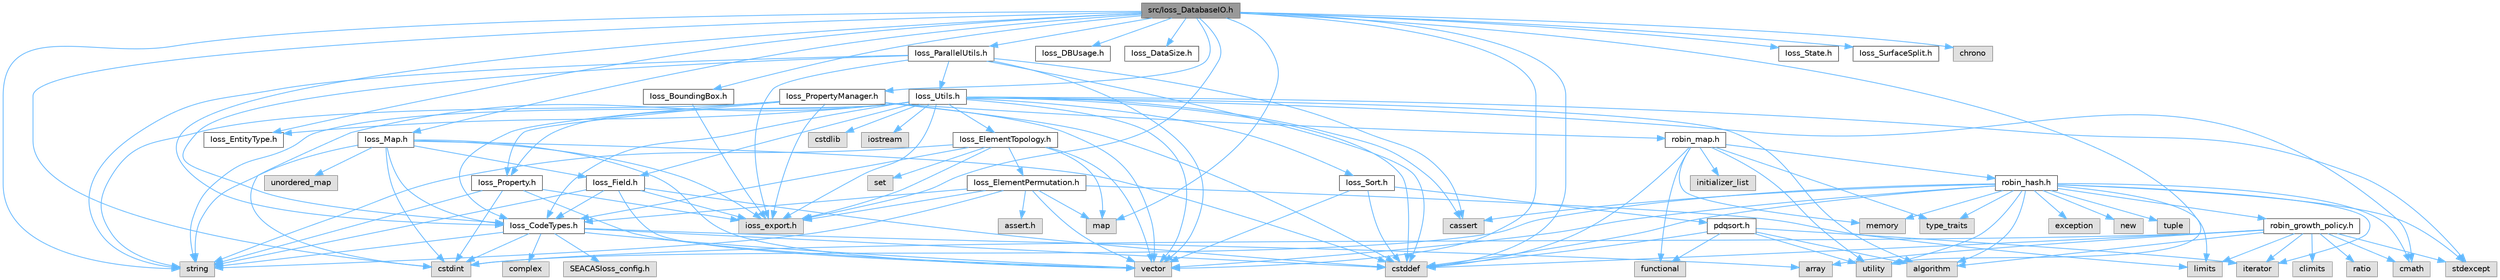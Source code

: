digraph "src/Ioss_DatabaseIO.h"
{
 // INTERACTIVE_SVG=YES
 // LATEX_PDF_SIZE
  bgcolor="transparent";
  edge [fontname=Helvetica,fontsize=10,labelfontname=Helvetica,labelfontsize=10];
  node [fontname=Helvetica,fontsize=10,shape=box,height=0.2,width=0.4];
  Node1 [id="Node000001",label="src/Ioss_DatabaseIO.h",height=0.2,width=0.4,color="gray40", fillcolor="grey60", style="filled", fontcolor="black",tooltip=" "];
  Node1 -> Node2 [id="edge1_Node000001_Node000002",color="steelblue1",style="solid",tooltip=" "];
  Node2 [id="Node000002",label="ioss_export.h",height=0.2,width=0.4,color="grey60", fillcolor="#E0E0E0", style="filled",tooltip=" "];
  Node1 -> Node3 [id="edge2_Node000001_Node000003",color="steelblue1",style="solid",tooltip=" "];
  Node3 [id="Node000003",label="Ioss_BoundingBox.h",height=0.2,width=0.4,color="grey40", fillcolor="white", style="filled",URL="$Ioss__BoundingBox_8h.html",tooltip=" "];
  Node3 -> Node2 [id="edge3_Node000003_Node000002",color="steelblue1",style="solid",tooltip=" "];
  Node1 -> Node4 [id="edge4_Node000001_Node000004",color="steelblue1",style="solid",tooltip=" "];
  Node4 [id="Node000004",label="Ioss_CodeTypes.h",height=0.2,width=0.4,color="grey40", fillcolor="white", style="filled",URL="$Ioss__CodeTypes_8h.html",tooltip=" "];
  Node4 -> Node5 [id="edge5_Node000004_Node000005",color="steelblue1",style="solid",tooltip=" "];
  Node5 [id="Node000005",label="array",height=0.2,width=0.4,color="grey60", fillcolor="#E0E0E0", style="filled",tooltip=" "];
  Node4 -> Node6 [id="edge6_Node000004_Node000006",color="steelblue1",style="solid",tooltip=" "];
  Node6 [id="Node000006",label="cstddef",height=0.2,width=0.4,color="grey60", fillcolor="#E0E0E0", style="filled",tooltip=" "];
  Node4 -> Node7 [id="edge7_Node000004_Node000007",color="steelblue1",style="solid",tooltip=" "];
  Node7 [id="Node000007",label="cstdint",height=0.2,width=0.4,color="grey60", fillcolor="#E0E0E0", style="filled",tooltip=" "];
  Node4 -> Node8 [id="edge8_Node000004_Node000008",color="steelblue1",style="solid",tooltip=" "];
  Node8 [id="Node000008",label="string",height=0.2,width=0.4,color="grey60", fillcolor="#E0E0E0", style="filled",tooltip=" "];
  Node4 -> Node9 [id="edge9_Node000004_Node000009",color="steelblue1",style="solid",tooltip=" "];
  Node9 [id="Node000009",label="vector",height=0.2,width=0.4,color="grey60", fillcolor="#E0E0E0", style="filled",tooltip=" "];
  Node4 -> Node10 [id="edge10_Node000004_Node000010",color="steelblue1",style="solid",tooltip=" "];
  Node10 [id="Node000010",label="SEACASIoss_config.h",height=0.2,width=0.4,color="grey60", fillcolor="#E0E0E0", style="filled",tooltip=" "];
  Node4 -> Node11 [id="edge11_Node000004_Node000011",color="steelblue1",style="solid",tooltip=" "];
  Node11 [id="Node000011",label="complex",height=0.2,width=0.4,color="grey60", fillcolor="#E0E0E0", style="filled",tooltip=" "];
  Node1 -> Node12 [id="edge12_Node000001_Node000012",color="steelblue1",style="solid",tooltip=" "];
  Node12 [id="Node000012",label="Ioss_DBUsage.h",height=0.2,width=0.4,color="grey40", fillcolor="white", style="filled",URL="$Ioss__DBUsage_8h.html",tooltip=" "];
  Node1 -> Node13 [id="edge13_Node000001_Node000013",color="steelblue1",style="solid",tooltip=" "];
  Node13 [id="Node000013",label="Ioss_DataSize.h",height=0.2,width=0.4,color="grey40", fillcolor="white", style="filled",URL="$Ioss__DataSize_8h.html",tooltip=" "];
  Node1 -> Node14 [id="edge14_Node000001_Node000014",color="steelblue1",style="solid",tooltip=" "];
  Node14 [id="Node000014",label="Ioss_EntityType.h",height=0.2,width=0.4,color="grey40", fillcolor="white", style="filled",URL="$Ioss__EntityType_8h.html",tooltip=" "];
  Node1 -> Node15 [id="edge15_Node000001_Node000015",color="steelblue1",style="solid",tooltip=" "];
  Node15 [id="Node000015",label="Ioss_Map.h",height=0.2,width=0.4,color="grey40", fillcolor="white", style="filled",URL="$Ioss__Map_8h.html",tooltip=" "];
  Node15 -> Node2 [id="edge16_Node000015_Node000002",color="steelblue1",style="solid",tooltip=" "];
  Node15 -> Node4 [id="edge17_Node000015_Node000004",color="steelblue1",style="solid",tooltip=" "];
  Node15 -> Node16 [id="edge18_Node000015_Node000016",color="steelblue1",style="solid",tooltip=" "];
  Node16 [id="Node000016",label="Ioss_Field.h",height=0.2,width=0.4,color="grey40", fillcolor="white", style="filled",URL="$Ioss__Field_8h.html",tooltip=" "];
  Node16 -> Node2 [id="edge19_Node000016_Node000002",color="steelblue1",style="solid",tooltip=" "];
  Node16 -> Node4 [id="edge20_Node000016_Node000004",color="steelblue1",style="solid",tooltip=" "];
  Node16 -> Node6 [id="edge21_Node000016_Node000006",color="steelblue1",style="solid",tooltip=" "];
  Node16 -> Node8 [id="edge22_Node000016_Node000008",color="steelblue1",style="solid",tooltip=" "];
  Node16 -> Node9 [id="edge23_Node000016_Node000009",color="steelblue1",style="solid",tooltip=" "];
  Node15 -> Node6 [id="edge24_Node000015_Node000006",color="steelblue1",style="solid",tooltip=" "];
  Node15 -> Node7 [id="edge25_Node000015_Node000007",color="steelblue1",style="solid",tooltip=" "];
  Node15 -> Node8 [id="edge26_Node000015_Node000008",color="steelblue1",style="solid",tooltip=" "];
  Node15 -> Node9 [id="edge27_Node000015_Node000009",color="steelblue1",style="solid",tooltip=" "];
  Node15 -> Node17 [id="edge28_Node000015_Node000017",color="steelblue1",style="solid",tooltip=" "];
  Node17 [id="Node000017",label="unordered_map",height=0.2,width=0.4,color="grey60", fillcolor="#E0E0E0", style="filled",tooltip=" "];
  Node1 -> Node18 [id="edge29_Node000001_Node000018",color="steelblue1",style="solid",tooltip=" "];
  Node18 [id="Node000018",label="Ioss_ParallelUtils.h",height=0.2,width=0.4,color="grey40", fillcolor="white", style="filled",URL="$Ioss__ParallelUtils_8h.html",tooltip=" "];
  Node18 -> Node2 [id="edge30_Node000018_Node000002",color="steelblue1",style="solid",tooltip=" "];
  Node18 -> Node4 [id="edge31_Node000018_Node000004",color="steelblue1",style="solid",tooltip=" "];
  Node18 -> Node19 [id="edge32_Node000018_Node000019",color="steelblue1",style="solid",tooltip=" "];
  Node19 [id="Node000019",label="Ioss_Utils.h",height=0.2,width=0.4,color="grey40", fillcolor="white", style="filled",URL="$Ioss__Utils_8h.html",tooltip=" "];
  Node19 -> Node2 [id="edge33_Node000019_Node000002",color="steelblue1",style="solid",tooltip=" "];
  Node19 -> Node4 [id="edge34_Node000019_Node000004",color="steelblue1",style="solid",tooltip=" "];
  Node19 -> Node20 [id="edge35_Node000019_Node000020",color="steelblue1",style="solid",tooltip=" "];
  Node20 [id="Node000020",label="Ioss_ElementTopology.h",height=0.2,width=0.4,color="grey40", fillcolor="white", style="filled",URL="$Ioss__ElementTopology_8h.html",tooltip=" "];
  Node20 -> Node2 [id="edge36_Node000020_Node000002",color="steelblue1",style="solid",tooltip=" "];
  Node20 -> Node4 [id="edge37_Node000020_Node000004",color="steelblue1",style="solid",tooltip=" "];
  Node20 -> Node21 [id="edge38_Node000020_Node000021",color="steelblue1",style="solid",tooltip=" "];
  Node21 [id="Node000021",label="Ioss_ElementPermutation.h",height=0.2,width=0.4,color="grey40", fillcolor="white", style="filled",URL="$Ioss__ElementPermutation_8h.html",tooltip=" "];
  Node21 -> Node2 [id="edge39_Node000021_Node000002",color="steelblue1",style="solid",tooltip=" "];
  Node21 -> Node4 [id="edge40_Node000021_Node000004",color="steelblue1",style="solid",tooltip=" "];
  Node21 -> Node22 [id="edge41_Node000021_Node000022",color="steelblue1",style="solid",tooltip=" "];
  Node22 [id="Node000022",label="assert.h",height=0.2,width=0.4,color="grey60", fillcolor="#E0E0E0", style="filled",tooltip=" "];
  Node21 -> Node23 [id="edge42_Node000021_Node000023",color="steelblue1",style="solid",tooltip=" "];
  Node23 [id="Node000023",label="limits",height=0.2,width=0.4,color="grey60", fillcolor="#E0E0E0", style="filled",tooltip=" "];
  Node21 -> Node24 [id="edge43_Node000021_Node000024",color="steelblue1",style="solid",tooltip=" "];
  Node24 [id="Node000024",label="map",height=0.2,width=0.4,color="grey60", fillcolor="#E0E0E0", style="filled",tooltip=" "];
  Node21 -> Node8 [id="edge44_Node000021_Node000008",color="steelblue1",style="solid",tooltip=" "];
  Node21 -> Node9 [id="edge45_Node000021_Node000009",color="steelblue1",style="solid",tooltip=" "];
  Node20 -> Node24 [id="edge46_Node000020_Node000024",color="steelblue1",style="solid",tooltip=" "];
  Node20 -> Node25 [id="edge47_Node000020_Node000025",color="steelblue1",style="solid",tooltip=" "];
  Node25 [id="Node000025",label="set",height=0.2,width=0.4,color="grey60", fillcolor="#E0E0E0", style="filled",tooltip=" "];
  Node20 -> Node8 [id="edge48_Node000020_Node000008",color="steelblue1",style="solid",tooltip=" "];
  Node20 -> Node9 [id="edge49_Node000020_Node000009",color="steelblue1",style="solid",tooltip=" "];
  Node19 -> Node14 [id="edge50_Node000019_Node000014",color="steelblue1",style="solid",tooltip=" "];
  Node19 -> Node16 [id="edge51_Node000019_Node000016",color="steelblue1",style="solid",tooltip=" "];
  Node19 -> Node26 [id="edge52_Node000019_Node000026",color="steelblue1",style="solid",tooltip=" "];
  Node26 [id="Node000026",label="Ioss_Property.h",height=0.2,width=0.4,color="grey40", fillcolor="white", style="filled",URL="$Ioss__Property_8h.html",tooltip=" "];
  Node26 -> Node2 [id="edge53_Node000026_Node000002",color="steelblue1",style="solid",tooltip=" "];
  Node26 -> Node7 [id="edge54_Node000026_Node000007",color="steelblue1",style="solid",tooltip=" "];
  Node26 -> Node8 [id="edge55_Node000026_Node000008",color="steelblue1",style="solid",tooltip=" "];
  Node26 -> Node9 [id="edge56_Node000026_Node000009",color="steelblue1",style="solid",tooltip=" "];
  Node19 -> Node27 [id="edge57_Node000019_Node000027",color="steelblue1",style="solid",tooltip=" "];
  Node27 [id="Node000027",label="Ioss_Sort.h",height=0.2,width=0.4,color="grey40", fillcolor="white", style="filled",URL="$Ioss__Sort_8h.html",tooltip=" "];
  Node27 -> Node28 [id="edge58_Node000027_Node000028",color="steelblue1",style="solid",tooltip=" "];
  Node28 [id="Node000028",label="pdqsort.h",height=0.2,width=0.4,color="grey40", fillcolor="white", style="filled",URL="$pdqsort_8h.html",tooltip=" "];
  Node28 -> Node29 [id="edge59_Node000028_Node000029",color="steelblue1",style="solid",tooltip=" "];
  Node29 [id="Node000029",label="algorithm",height=0.2,width=0.4,color="grey60", fillcolor="#E0E0E0", style="filled",tooltip=" "];
  Node28 -> Node6 [id="edge60_Node000028_Node000006",color="steelblue1",style="solid",tooltip=" "];
  Node28 -> Node30 [id="edge61_Node000028_Node000030",color="steelblue1",style="solid",tooltip=" "];
  Node30 [id="Node000030",label="functional",height=0.2,width=0.4,color="grey60", fillcolor="#E0E0E0", style="filled",tooltip=" "];
  Node28 -> Node31 [id="edge62_Node000028_Node000031",color="steelblue1",style="solid",tooltip=" "];
  Node31 [id="Node000031",label="iterator",height=0.2,width=0.4,color="grey60", fillcolor="#E0E0E0", style="filled",tooltip=" "];
  Node28 -> Node32 [id="edge63_Node000028_Node000032",color="steelblue1",style="solid",tooltip=" "];
  Node32 [id="Node000032",label="utility",height=0.2,width=0.4,color="grey60", fillcolor="#E0E0E0", style="filled",tooltip=" "];
  Node27 -> Node6 [id="edge64_Node000027_Node000006",color="steelblue1",style="solid",tooltip=" "];
  Node27 -> Node9 [id="edge65_Node000027_Node000009",color="steelblue1",style="solid",tooltip=" "];
  Node19 -> Node29 [id="edge66_Node000019_Node000029",color="steelblue1",style="solid",tooltip=" "];
  Node19 -> Node33 [id="edge67_Node000019_Node000033",color="steelblue1",style="solid",tooltip=" "];
  Node33 [id="Node000033",label="cassert",height=0.2,width=0.4,color="grey60", fillcolor="#E0E0E0", style="filled",tooltip=" "];
  Node19 -> Node34 [id="edge68_Node000019_Node000034",color="steelblue1",style="solid",tooltip=" "];
  Node34 [id="Node000034",label="cmath",height=0.2,width=0.4,color="grey60", fillcolor="#E0E0E0", style="filled",tooltip=" "];
  Node19 -> Node6 [id="edge69_Node000019_Node000006",color="steelblue1",style="solid",tooltip=" "];
  Node19 -> Node7 [id="edge70_Node000019_Node000007",color="steelblue1",style="solid",tooltip=" "];
  Node19 -> Node35 [id="edge71_Node000019_Node000035",color="steelblue1",style="solid",tooltip=" "];
  Node35 [id="Node000035",label="cstdlib",height=0.2,width=0.4,color="grey60", fillcolor="#E0E0E0", style="filled",tooltip=" "];
  Node19 -> Node36 [id="edge72_Node000019_Node000036",color="steelblue1",style="solid",tooltip=" "];
  Node36 [id="Node000036",label="iostream",height=0.2,width=0.4,color="grey60", fillcolor="#E0E0E0", style="filled",tooltip=" "];
  Node19 -> Node37 [id="edge73_Node000019_Node000037",color="steelblue1",style="solid",tooltip=" "];
  Node37 [id="Node000037",label="stdexcept",height=0.2,width=0.4,color="grey60", fillcolor="#E0E0E0", style="filled",tooltip=" "];
  Node19 -> Node8 [id="edge74_Node000019_Node000008",color="steelblue1",style="solid",tooltip=" "];
  Node19 -> Node9 [id="edge75_Node000019_Node000009",color="steelblue1",style="solid",tooltip=" "];
  Node18 -> Node33 [id="edge76_Node000018_Node000033",color="steelblue1",style="solid",tooltip=" "];
  Node18 -> Node6 [id="edge77_Node000018_Node000006",color="steelblue1",style="solid",tooltip=" "];
  Node18 -> Node8 [id="edge78_Node000018_Node000008",color="steelblue1",style="solid",tooltip=" "];
  Node18 -> Node9 [id="edge79_Node000018_Node000009",color="steelblue1",style="solid",tooltip=" "];
  Node1 -> Node38 [id="edge80_Node000001_Node000038",color="steelblue1",style="solid",tooltip=" "];
  Node38 [id="Node000038",label="Ioss_PropertyManager.h",height=0.2,width=0.4,color="grey40", fillcolor="white", style="filled",URL="$Ioss__PropertyManager_8h.html",tooltip=" "];
  Node38 -> Node2 [id="edge81_Node000038_Node000002",color="steelblue1",style="solid",tooltip=" "];
  Node38 -> Node4 [id="edge82_Node000038_Node000004",color="steelblue1",style="solid",tooltip=" "];
  Node38 -> Node26 [id="edge83_Node000038_Node000026",color="steelblue1",style="solid",tooltip=" "];
  Node38 -> Node6 [id="edge84_Node000038_Node000006",color="steelblue1",style="solid",tooltip=" "];
  Node38 -> Node8 [id="edge85_Node000038_Node000008",color="steelblue1",style="solid",tooltip=" "];
  Node38 -> Node9 [id="edge86_Node000038_Node000009",color="steelblue1",style="solid",tooltip=" "];
  Node38 -> Node39 [id="edge87_Node000038_Node000039",color="steelblue1",style="solid",tooltip=" "];
  Node39 [id="Node000039",label="robin_map.h",height=0.2,width=0.4,color="grey40", fillcolor="white", style="filled",URL="$robin__map_8h.html",tooltip=" "];
  Node39 -> Node6 [id="edge88_Node000039_Node000006",color="steelblue1",style="solid",tooltip=" "];
  Node39 -> Node30 [id="edge89_Node000039_Node000030",color="steelblue1",style="solid",tooltip=" "];
  Node39 -> Node40 [id="edge90_Node000039_Node000040",color="steelblue1",style="solid",tooltip=" "];
  Node40 [id="Node000040",label="initializer_list",height=0.2,width=0.4,color="grey60", fillcolor="#E0E0E0", style="filled",tooltip=" "];
  Node39 -> Node41 [id="edge91_Node000039_Node000041",color="steelblue1",style="solid",tooltip=" "];
  Node41 [id="Node000041",label="memory",height=0.2,width=0.4,color="grey60", fillcolor="#E0E0E0", style="filled",tooltip=" "];
  Node39 -> Node42 [id="edge92_Node000039_Node000042",color="steelblue1",style="solid",tooltip=" "];
  Node42 [id="Node000042",label="type_traits",height=0.2,width=0.4,color="grey60", fillcolor="#E0E0E0", style="filled",tooltip=" "];
  Node39 -> Node32 [id="edge93_Node000039_Node000032",color="steelblue1",style="solid",tooltip=" "];
  Node39 -> Node43 [id="edge94_Node000039_Node000043",color="steelblue1",style="solid",tooltip=" "];
  Node43 [id="Node000043",label="robin_hash.h",height=0.2,width=0.4,color="grey40", fillcolor="white", style="filled",URL="$robin__hash_8h.html",tooltip=" "];
  Node43 -> Node29 [id="edge95_Node000043_Node000029",color="steelblue1",style="solid",tooltip=" "];
  Node43 -> Node33 [id="edge96_Node000043_Node000033",color="steelblue1",style="solid",tooltip=" "];
  Node43 -> Node34 [id="edge97_Node000043_Node000034",color="steelblue1",style="solid",tooltip=" "];
  Node43 -> Node6 [id="edge98_Node000043_Node000006",color="steelblue1",style="solid",tooltip=" "];
  Node43 -> Node7 [id="edge99_Node000043_Node000007",color="steelblue1",style="solid",tooltip=" "];
  Node43 -> Node44 [id="edge100_Node000043_Node000044",color="steelblue1",style="solid",tooltip=" "];
  Node44 [id="Node000044",label="exception",height=0.2,width=0.4,color="grey60", fillcolor="#E0E0E0", style="filled",tooltip=" "];
  Node43 -> Node31 [id="edge101_Node000043_Node000031",color="steelblue1",style="solid",tooltip=" "];
  Node43 -> Node23 [id="edge102_Node000043_Node000023",color="steelblue1",style="solid",tooltip=" "];
  Node43 -> Node41 [id="edge103_Node000043_Node000041",color="steelblue1",style="solid",tooltip=" "];
  Node43 -> Node45 [id="edge104_Node000043_Node000045",color="steelblue1",style="solid",tooltip=" "];
  Node45 [id="Node000045",label="new",height=0.2,width=0.4,color="grey60", fillcolor="#E0E0E0", style="filled",tooltip=" "];
  Node43 -> Node37 [id="edge105_Node000043_Node000037",color="steelblue1",style="solid",tooltip=" "];
  Node43 -> Node46 [id="edge106_Node000043_Node000046",color="steelblue1",style="solid",tooltip=" "];
  Node46 [id="Node000046",label="tuple",height=0.2,width=0.4,color="grey60", fillcolor="#E0E0E0", style="filled",tooltip=" "];
  Node43 -> Node42 [id="edge107_Node000043_Node000042",color="steelblue1",style="solid",tooltip=" "];
  Node43 -> Node32 [id="edge108_Node000043_Node000032",color="steelblue1",style="solid",tooltip=" "];
  Node43 -> Node9 [id="edge109_Node000043_Node000009",color="steelblue1",style="solid",tooltip=" "];
  Node43 -> Node47 [id="edge110_Node000043_Node000047",color="steelblue1",style="solid",tooltip=" "];
  Node47 [id="Node000047",label="robin_growth_policy.h",height=0.2,width=0.4,color="grey40", fillcolor="white", style="filled",URL="$robin__growth__policy_8h.html",tooltip=" "];
  Node47 -> Node29 [id="edge111_Node000047_Node000029",color="steelblue1",style="solid",tooltip=" "];
  Node47 -> Node5 [id="edge112_Node000047_Node000005",color="steelblue1",style="solid",tooltip=" "];
  Node47 -> Node48 [id="edge113_Node000047_Node000048",color="steelblue1",style="solid",tooltip=" "];
  Node48 [id="Node000048",label="climits",height=0.2,width=0.4,color="grey60", fillcolor="#E0E0E0", style="filled",tooltip=" "];
  Node47 -> Node34 [id="edge114_Node000047_Node000034",color="steelblue1",style="solid",tooltip=" "];
  Node47 -> Node6 [id="edge115_Node000047_Node000006",color="steelblue1",style="solid",tooltip=" "];
  Node47 -> Node7 [id="edge116_Node000047_Node000007",color="steelblue1",style="solid",tooltip=" "];
  Node47 -> Node31 [id="edge117_Node000047_Node000031",color="steelblue1",style="solid",tooltip=" "];
  Node47 -> Node23 [id="edge118_Node000047_Node000023",color="steelblue1",style="solid",tooltip=" "];
  Node47 -> Node49 [id="edge119_Node000047_Node000049",color="steelblue1",style="solid",tooltip=" "];
  Node49 [id="Node000049",label="ratio",height=0.2,width=0.4,color="grey60", fillcolor="#E0E0E0", style="filled",tooltip=" "];
  Node47 -> Node37 [id="edge120_Node000047_Node000037",color="steelblue1",style="solid",tooltip=" "];
  Node1 -> Node50 [id="edge121_Node000001_Node000050",color="steelblue1",style="solid",tooltip=" "];
  Node50 [id="Node000050",label="Ioss_State.h",height=0.2,width=0.4,color="grey40", fillcolor="white", style="filled",URL="$Ioss__State_8h.html",tooltip=" "];
  Node1 -> Node51 [id="edge122_Node000001_Node000051",color="steelblue1",style="solid",tooltip=" "];
  Node51 [id="Node000051",label="Ioss_SurfaceSplit.h",height=0.2,width=0.4,color="grey40", fillcolor="white", style="filled",URL="$Ioss__SurfaceSplit_8h.html",tooltip=" "];
  Node1 -> Node52 [id="edge123_Node000001_Node000052",color="steelblue1",style="solid",tooltip=" "];
  Node52 [id="Node000052",label="chrono",height=0.2,width=0.4,color="grey60", fillcolor="#E0E0E0", style="filled",tooltip=" "];
  Node1 -> Node6 [id="edge124_Node000001_Node000006",color="steelblue1",style="solid",tooltip=" "];
  Node1 -> Node7 [id="edge125_Node000001_Node000007",color="steelblue1",style="solid",tooltip=" "];
  Node1 -> Node24 [id="edge126_Node000001_Node000024",color="steelblue1",style="solid",tooltip=" "];
  Node1 -> Node8 [id="edge127_Node000001_Node000008",color="steelblue1",style="solid",tooltip=" "];
  Node1 -> Node32 [id="edge128_Node000001_Node000032",color="steelblue1",style="solid",tooltip=" "];
  Node1 -> Node9 [id="edge129_Node000001_Node000009",color="steelblue1",style="solid",tooltip=" "];
}
